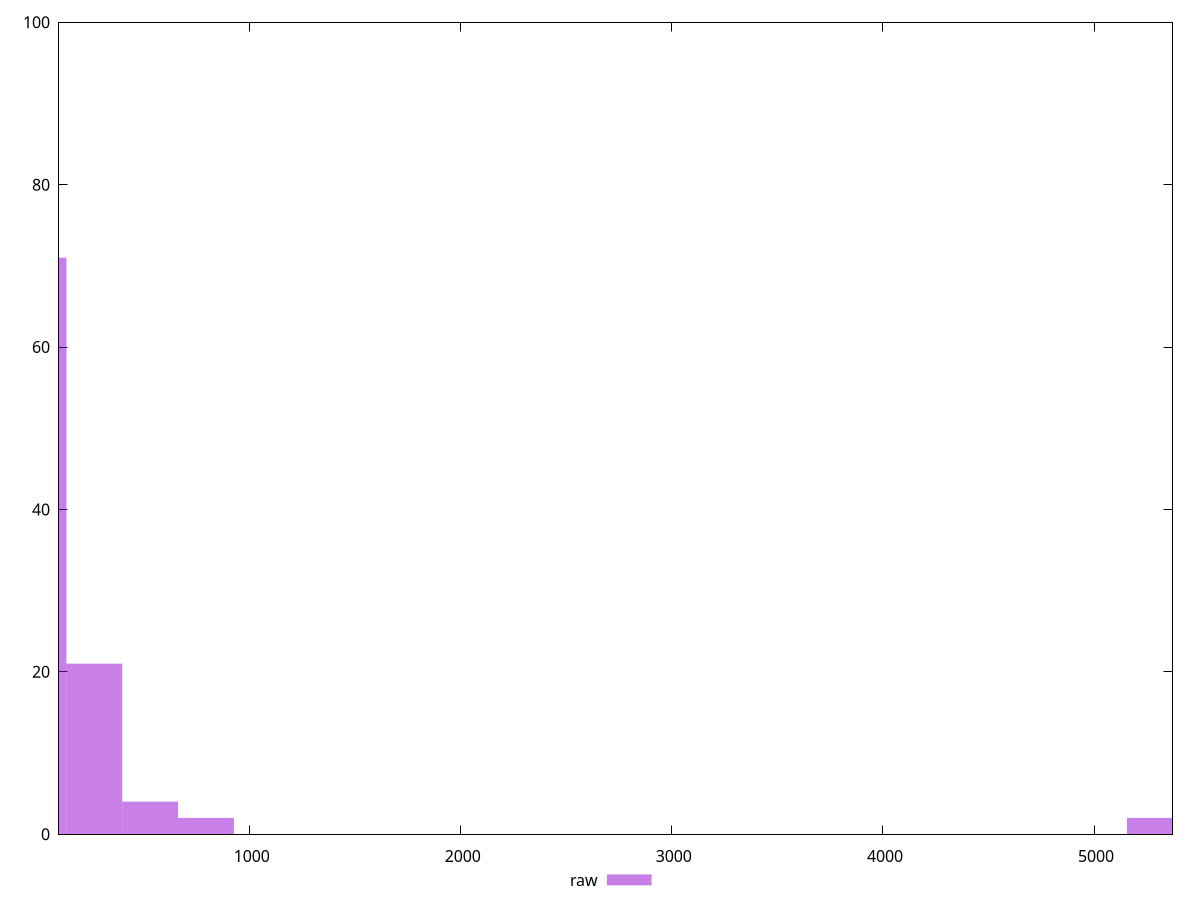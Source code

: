 reset

$raw <<EOF
793.2300169446912 2
0 71
5288.200112964609 2
264.4100056482304 21
528.8200112964608 4
EOF

set key outside below
set boxwidth 264.4100056482304
set xrange [96.978:5371.55]
set yrange [0:100]
set trange [0:100]
set style fill transparent solid 0.5 noborder
set terminal svg size 640, 490 enhanced background rgb 'white'
set output "report_00025_2021-02-22T21:38:55.199Z/server-response-time/samples/pages/raw/histogram.svg"

plot $raw title "raw" with boxes

reset
